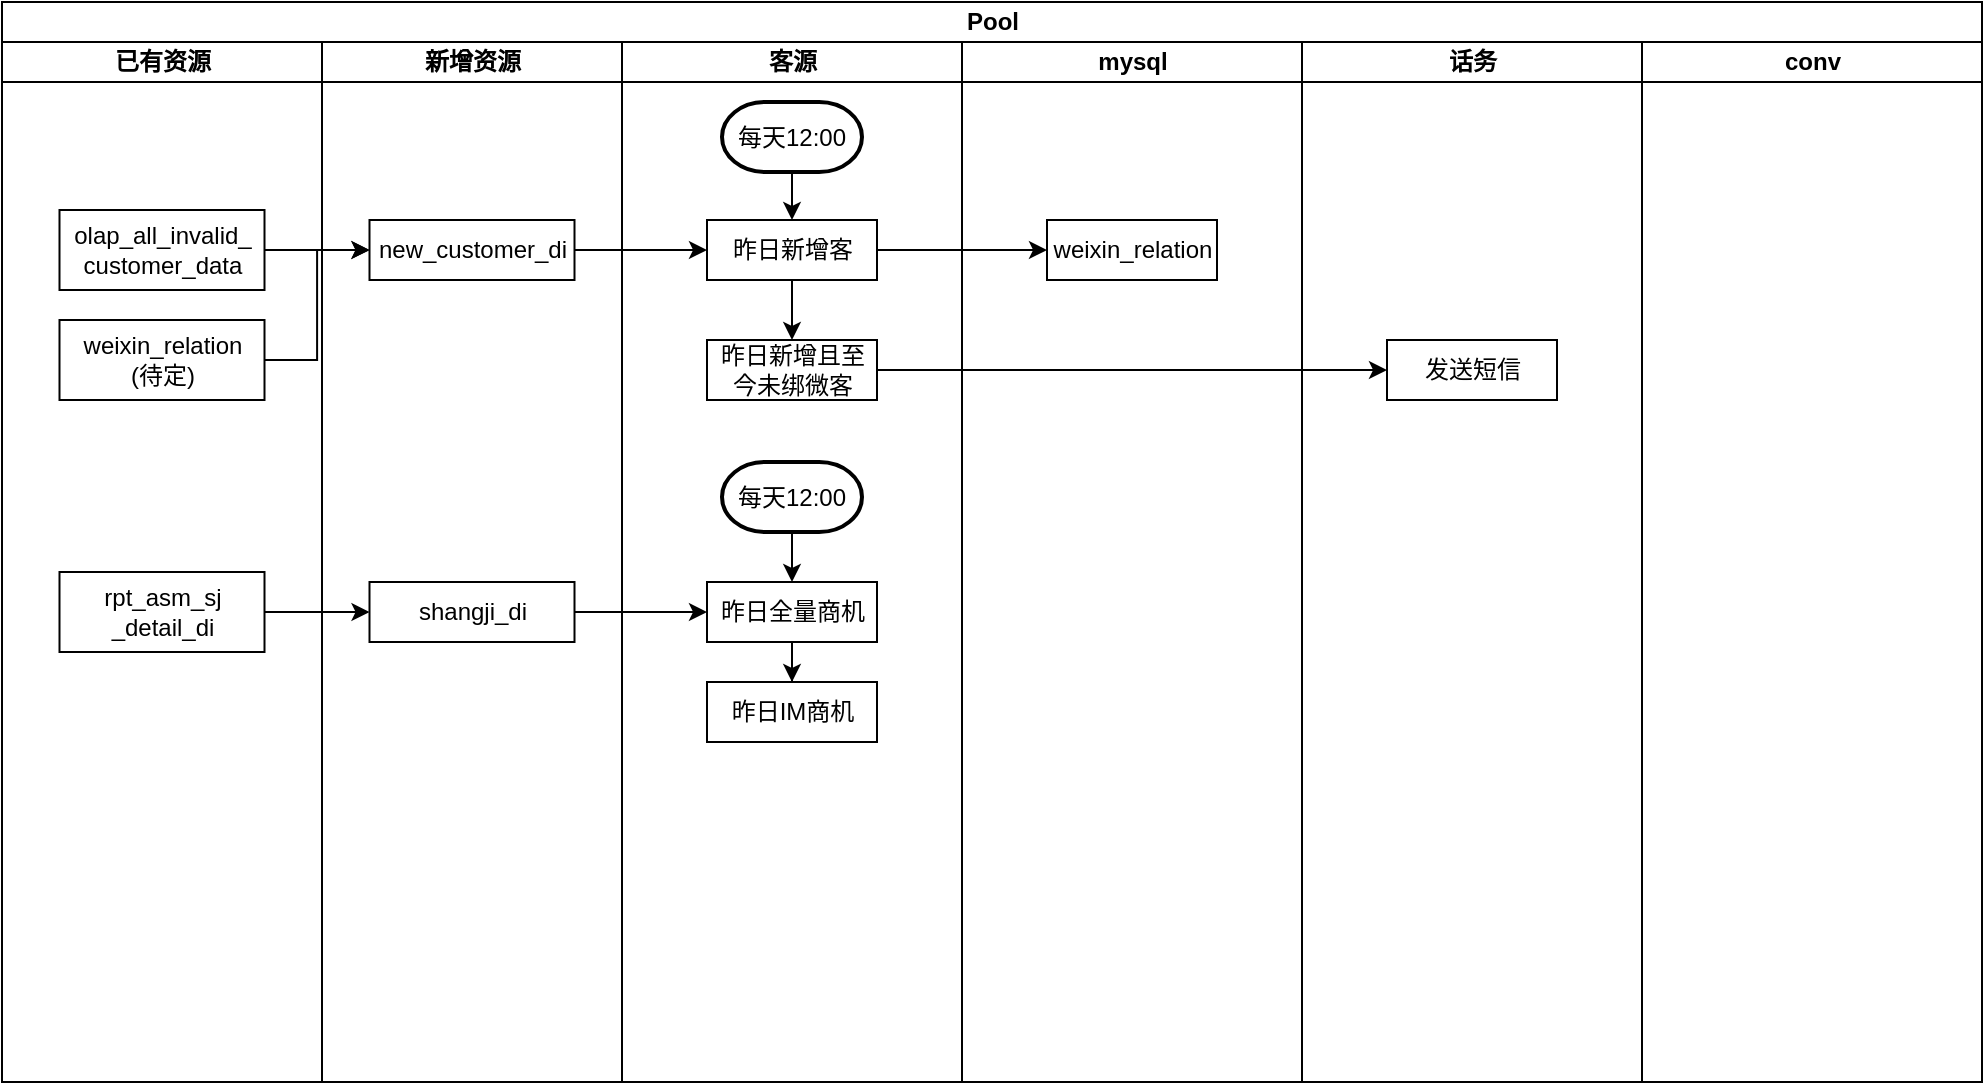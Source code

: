 <mxfile version="24.6.4" type="github">
  <diagram name="第 1 页" id="zzoMLaYJgZ_6w3f55oP_">
    <mxGraphModel dx="1434" dy="756" grid="1" gridSize="10" guides="1" tooltips="1" connect="1" arrows="1" fold="1" page="1" pageScale="1" pageWidth="827" pageHeight="1169" math="0" shadow="0">
      <root>
        <mxCell id="0" />
        <mxCell id="1" parent="0" />
        <mxCell id="J_oKU9sIPk25eqEcuQ5v-1" value="Pool" style="swimlane;childLayout=stackLayout;resizeParent=1;resizeParentMax=0;startSize=20;html=1;" vertex="1" parent="1">
          <mxGeometry x="234" y="110" width="990" height="540" as="geometry" />
        </mxCell>
        <mxCell id="J_oKU9sIPk25eqEcuQ5v-2" value="已有资源" style="swimlane;startSize=20;html=1;" vertex="1" parent="J_oKU9sIPk25eqEcuQ5v-1">
          <mxGeometry y="20" width="160" height="520" as="geometry" />
        </mxCell>
        <mxCell id="J_oKU9sIPk25eqEcuQ5v-27" value="rpt_asm_sj&lt;div&gt;_detail_di&lt;/div&gt;" style="rounded=0;whiteSpace=wrap;html=1;" vertex="1" parent="J_oKU9sIPk25eqEcuQ5v-2">
          <mxGeometry x="28.75" y="265" width="102.5" height="40" as="geometry" />
        </mxCell>
        <mxCell id="J_oKU9sIPk25eqEcuQ5v-3" value="新增资源" style="swimlane;startSize=20;html=1;" vertex="1" parent="J_oKU9sIPk25eqEcuQ5v-1">
          <mxGeometry x="160" y="20" width="150" height="520" as="geometry" />
        </mxCell>
        <mxCell id="J_oKU9sIPk25eqEcuQ5v-26" value="shangji_di" style="rounded=0;whiteSpace=wrap;html=1;" vertex="1" parent="J_oKU9sIPk25eqEcuQ5v-3">
          <mxGeometry x="23.75" y="270" width="102.5" height="30" as="geometry" />
        </mxCell>
        <mxCell id="J_oKU9sIPk25eqEcuQ5v-4" value="客源" style="swimlane;startSize=20;html=1;" vertex="1" parent="J_oKU9sIPk25eqEcuQ5v-1">
          <mxGeometry x="310" y="20" width="170" height="520" as="geometry" />
        </mxCell>
        <mxCell id="J_oKU9sIPk25eqEcuQ5v-20" value="每天12:00" style="strokeWidth=2;html=1;shape=mxgraph.flowchart.terminator;whiteSpace=wrap;" vertex="1" parent="J_oKU9sIPk25eqEcuQ5v-4">
          <mxGeometry x="50" y="30" width="70" height="35" as="geometry" />
        </mxCell>
        <mxCell id="J_oKU9sIPk25eqEcuQ5v-31" style="edgeStyle=orthogonalEdgeStyle;rounded=0;orthogonalLoop=1;jettySize=auto;html=1;" edge="1" parent="J_oKU9sIPk25eqEcuQ5v-4" source="J_oKU9sIPk25eqEcuQ5v-29" target="J_oKU9sIPk25eqEcuQ5v-30">
          <mxGeometry relative="1" as="geometry" />
        </mxCell>
        <mxCell id="J_oKU9sIPk25eqEcuQ5v-29" value="每天12:00" style="strokeWidth=2;html=1;shape=mxgraph.flowchart.terminator;whiteSpace=wrap;" vertex="1" parent="J_oKU9sIPk25eqEcuQ5v-4">
          <mxGeometry x="50" y="210" width="70" height="35" as="geometry" />
        </mxCell>
        <mxCell id="J_oKU9sIPk25eqEcuQ5v-33" style="edgeStyle=orthogonalEdgeStyle;rounded=0;orthogonalLoop=1;jettySize=auto;html=1;" edge="1" parent="J_oKU9sIPk25eqEcuQ5v-4" source="J_oKU9sIPk25eqEcuQ5v-30" target="J_oKU9sIPk25eqEcuQ5v-32">
          <mxGeometry relative="1" as="geometry" />
        </mxCell>
        <mxCell id="J_oKU9sIPk25eqEcuQ5v-30" value="昨日全量商机" style="rounded=0;whiteSpace=wrap;html=1;" vertex="1" parent="J_oKU9sIPk25eqEcuQ5v-4">
          <mxGeometry x="42.5" y="270" width="85" height="30" as="geometry" />
        </mxCell>
        <mxCell id="J_oKU9sIPk25eqEcuQ5v-32" value="昨日IM商机" style="rounded=0;whiteSpace=wrap;html=1;" vertex="1" parent="J_oKU9sIPk25eqEcuQ5v-4">
          <mxGeometry x="42.5" y="320" width="85" height="30" as="geometry" />
        </mxCell>
        <mxCell id="J_oKU9sIPk25eqEcuQ5v-6" value="mysql" style="swimlane;startSize=20;html=1;" vertex="1" parent="J_oKU9sIPk25eqEcuQ5v-1">
          <mxGeometry x="480" y="20" width="170" height="520" as="geometry" />
        </mxCell>
        <mxCell id="J_oKU9sIPk25eqEcuQ5v-23" value="话务" style="swimlane;startSize=20;html=1;" vertex="1" parent="J_oKU9sIPk25eqEcuQ5v-1">
          <mxGeometry x="650" y="20" width="170" height="520" as="geometry" />
        </mxCell>
        <mxCell id="J_oKU9sIPk25eqEcuQ5v-24" value="发送短信" style="rounded=0;whiteSpace=wrap;html=1;" vertex="1" parent="J_oKU9sIPk25eqEcuQ5v-23">
          <mxGeometry x="42.5" y="149" width="85" height="30" as="geometry" />
        </mxCell>
        <mxCell id="J_oKU9sIPk25eqEcuQ5v-35" value="conv" style="swimlane;startSize=20;html=1;" vertex="1" parent="J_oKU9sIPk25eqEcuQ5v-1">
          <mxGeometry x="820" y="20" width="170" height="520" as="geometry" />
        </mxCell>
        <mxCell id="J_oKU9sIPk25eqEcuQ5v-28" style="edgeStyle=orthogonalEdgeStyle;rounded=0;orthogonalLoop=1;jettySize=auto;html=1;" edge="1" parent="J_oKU9sIPk25eqEcuQ5v-1" source="J_oKU9sIPk25eqEcuQ5v-27" target="J_oKU9sIPk25eqEcuQ5v-26">
          <mxGeometry relative="1" as="geometry" />
        </mxCell>
        <mxCell id="J_oKU9sIPk25eqEcuQ5v-34" style="edgeStyle=orthogonalEdgeStyle;rounded=0;orthogonalLoop=1;jettySize=auto;html=1;" edge="1" parent="J_oKU9sIPk25eqEcuQ5v-1" source="J_oKU9sIPk25eqEcuQ5v-26" target="J_oKU9sIPk25eqEcuQ5v-30">
          <mxGeometry relative="1" as="geometry" />
        </mxCell>
        <mxCell id="J_oKU9sIPk25eqEcuQ5v-14" value="olap_all_invalid_&lt;div&gt;customer_data&lt;/div&gt;" style="rounded=0;whiteSpace=wrap;html=1;" vertex="1" parent="1">
          <mxGeometry x="262.75" y="214" width="102.5" height="40" as="geometry" />
        </mxCell>
        <mxCell id="J_oKU9sIPk25eqEcuQ5v-18" value="weixin_relation&lt;div&gt;(待定)&lt;/div&gt;" style="rounded=0;whiteSpace=wrap;html=1;" vertex="1" parent="1">
          <mxGeometry x="262.75" y="269" width="102.5" height="40" as="geometry" />
        </mxCell>
        <mxCell id="J_oKU9sIPk25eqEcuQ5v-13" value="new_customer_di" style="rounded=0;whiteSpace=wrap;html=1;" vertex="1" parent="1">
          <mxGeometry x="417.75" y="219" width="102.5" height="30" as="geometry" />
        </mxCell>
        <mxCell id="J_oKU9sIPk25eqEcuQ5v-12" style="edgeStyle=orthogonalEdgeStyle;rounded=0;orthogonalLoop=1;jettySize=auto;html=1;" edge="1" parent="1" source="J_oKU9sIPk25eqEcuQ5v-5" target="J_oKU9sIPk25eqEcuQ5v-9">
          <mxGeometry relative="1" as="geometry" />
        </mxCell>
        <mxCell id="J_oKU9sIPk25eqEcuQ5v-5" value="昨日新增客" style="rounded=0;whiteSpace=wrap;html=1;" vertex="1" parent="1">
          <mxGeometry x="586.5" y="219" width="85" height="30" as="geometry" />
        </mxCell>
        <mxCell id="J_oKU9sIPk25eqEcuQ5v-25" style="edgeStyle=orthogonalEdgeStyle;rounded=0;orthogonalLoop=1;jettySize=auto;html=1;" edge="1" parent="1" source="J_oKU9sIPk25eqEcuQ5v-9" target="J_oKU9sIPk25eqEcuQ5v-24">
          <mxGeometry relative="1" as="geometry" />
        </mxCell>
        <mxCell id="J_oKU9sIPk25eqEcuQ5v-9" value="昨日新增且至今未绑微客" style="rounded=0;whiteSpace=wrap;html=1;" vertex="1" parent="1">
          <mxGeometry x="586.5" y="279" width="85" height="30" as="geometry" />
        </mxCell>
        <mxCell id="J_oKU9sIPk25eqEcuQ5v-7" value="weixin_relation" style="rounded=0;whiteSpace=wrap;html=1;" vertex="1" parent="1">
          <mxGeometry x="756.5" y="219" width="85" height="30" as="geometry" />
        </mxCell>
        <mxCell id="J_oKU9sIPk25eqEcuQ5v-10" style="edgeStyle=orthogonalEdgeStyle;rounded=0;orthogonalLoop=1;jettySize=auto;html=1;" edge="1" parent="1" source="J_oKU9sIPk25eqEcuQ5v-5" target="J_oKU9sIPk25eqEcuQ5v-7">
          <mxGeometry relative="1" as="geometry" />
        </mxCell>
        <mxCell id="J_oKU9sIPk25eqEcuQ5v-16" style="edgeStyle=orthogonalEdgeStyle;rounded=0;orthogonalLoop=1;jettySize=auto;html=1;" edge="1" parent="1" source="J_oKU9sIPk25eqEcuQ5v-14" target="J_oKU9sIPk25eqEcuQ5v-13">
          <mxGeometry relative="1" as="geometry" />
        </mxCell>
        <mxCell id="J_oKU9sIPk25eqEcuQ5v-17" style="edgeStyle=orthogonalEdgeStyle;rounded=0;orthogonalLoop=1;jettySize=auto;html=1;" edge="1" parent="1" source="J_oKU9sIPk25eqEcuQ5v-13" target="J_oKU9sIPk25eqEcuQ5v-5">
          <mxGeometry relative="1" as="geometry" />
        </mxCell>
        <mxCell id="J_oKU9sIPk25eqEcuQ5v-19" style="edgeStyle=orthogonalEdgeStyle;rounded=0;orthogonalLoop=1;jettySize=auto;html=1;entryX=0;entryY=0.5;entryDx=0;entryDy=0;" edge="1" parent="1" source="J_oKU9sIPk25eqEcuQ5v-18" target="J_oKU9sIPk25eqEcuQ5v-13">
          <mxGeometry relative="1" as="geometry" />
        </mxCell>
        <mxCell id="J_oKU9sIPk25eqEcuQ5v-22" style="edgeStyle=orthogonalEdgeStyle;rounded=0;orthogonalLoop=1;jettySize=auto;html=1;" edge="1" parent="1" source="J_oKU9sIPk25eqEcuQ5v-20" target="J_oKU9sIPk25eqEcuQ5v-5">
          <mxGeometry relative="1" as="geometry" />
        </mxCell>
      </root>
    </mxGraphModel>
  </diagram>
</mxfile>
